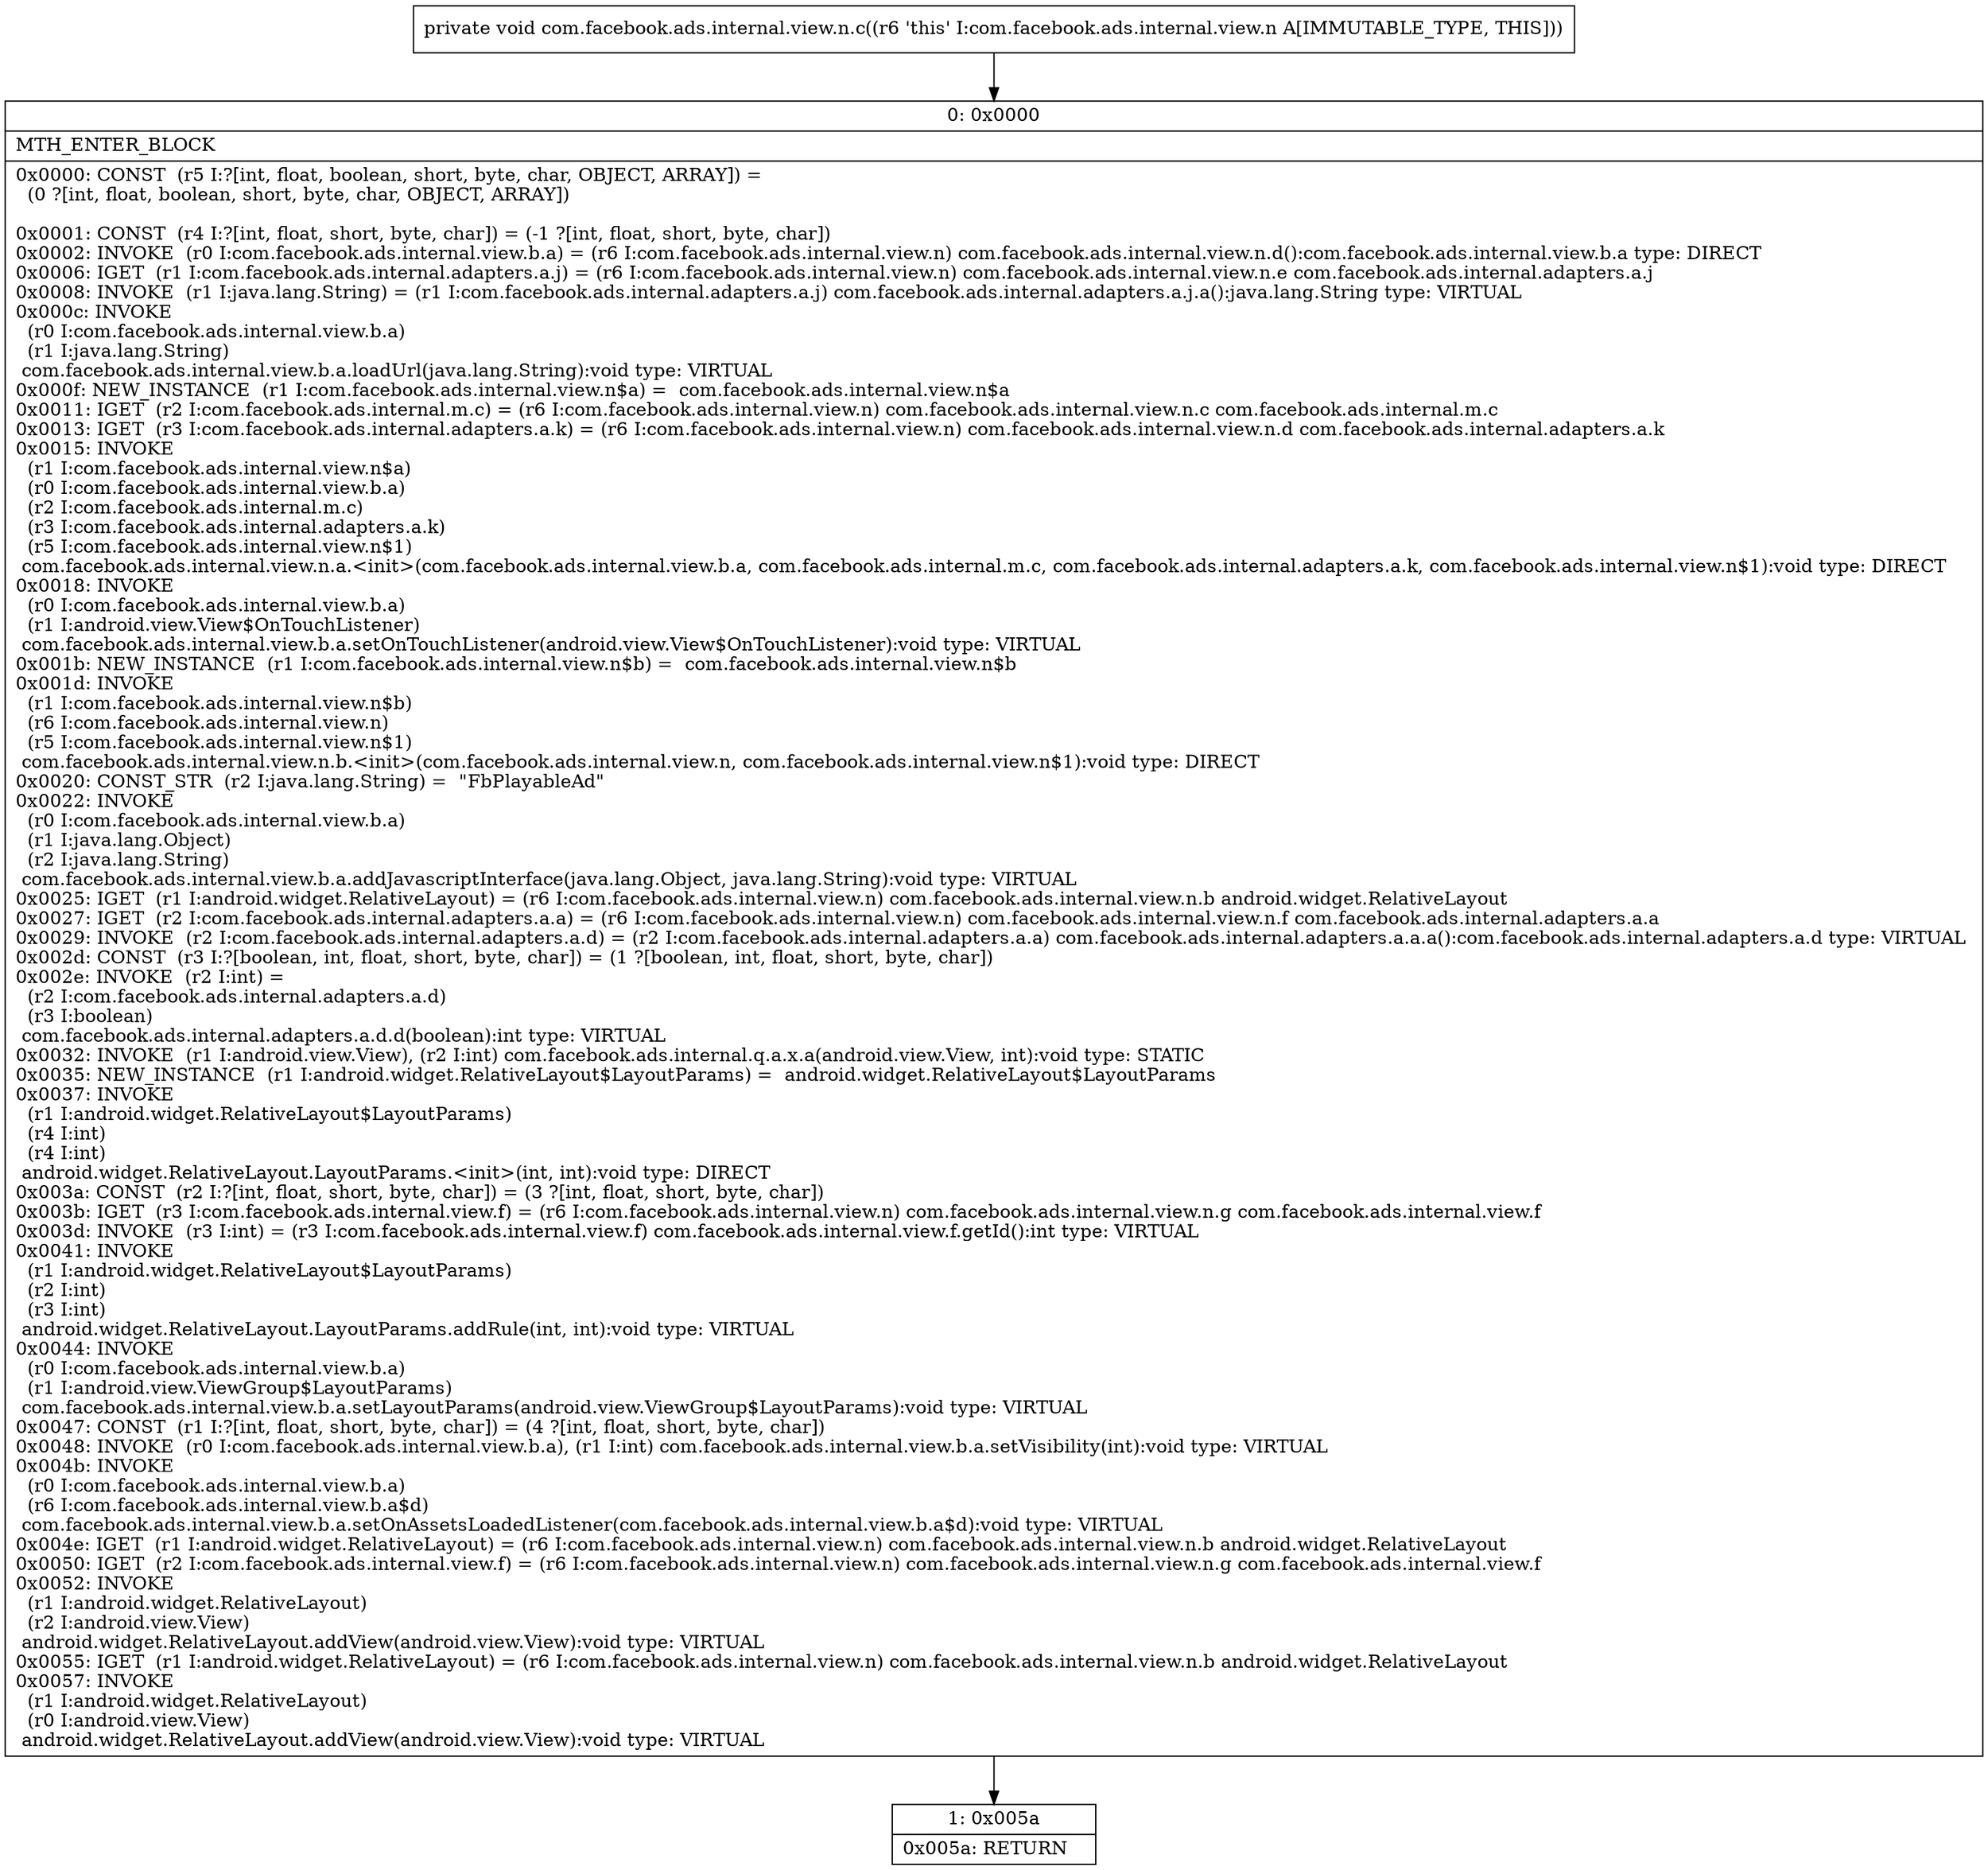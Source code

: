 digraph "CFG forcom.facebook.ads.internal.view.n.c()V" {
Node_0 [shape=record,label="{0\:\ 0x0000|MTH_ENTER_BLOCK\l|0x0000: CONST  (r5 I:?[int, float, boolean, short, byte, char, OBJECT, ARRAY]) = \l  (0 ?[int, float, boolean, short, byte, char, OBJECT, ARRAY])\l \l0x0001: CONST  (r4 I:?[int, float, short, byte, char]) = (\-1 ?[int, float, short, byte, char]) \l0x0002: INVOKE  (r0 I:com.facebook.ads.internal.view.b.a) = (r6 I:com.facebook.ads.internal.view.n) com.facebook.ads.internal.view.n.d():com.facebook.ads.internal.view.b.a type: DIRECT \l0x0006: IGET  (r1 I:com.facebook.ads.internal.adapters.a.j) = (r6 I:com.facebook.ads.internal.view.n) com.facebook.ads.internal.view.n.e com.facebook.ads.internal.adapters.a.j \l0x0008: INVOKE  (r1 I:java.lang.String) = (r1 I:com.facebook.ads.internal.adapters.a.j) com.facebook.ads.internal.adapters.a.j.a():java.lang.String type: VIRTUAL \l0x000c: INVOKE  \l  (r0 I:com.facebook.ads.internal.view.b.a)\l  (r1 I:java.lang.String)\l com.facebook.ads.internal.view.b.a.loadUrl(java.lang.String):void type: VIRTUAL \l0x000f: NEW_INSTANCE  (r1 I:com.facebook.ads.internal.view.n$a) =  com.facebook.ads.internal.view.n$a \l0x0011: IGET  (r2 I:com.facebook.ads.internal.m.c) = (r6 I:com.facebook.ads.internal.view.n) com.facebook.ads.internal.view.n.c com.facebook.ads.internal.m.c \l0x0013: IGET  (r3 I:com.facebook.ads.internal.adapters.a.k) = (r6 I:com.facebook.ads.internal.view.n) com.facebook.ads.internal.view.n.d com.facebook.ads.internal.adapters.a.k \l0x0015: INVOKE  \l  (r1 I:com.facebook.ads.internal.view.n$a)\l  (r0 I:com.facebook.ads.internal.view.b.a)\l  (r2 I:com.facebook.ads.internal.m.c)\l  (r3 I:com.facebook.ads.internal.adapters.a.k)\l  (r5 I:com.facebook.ads.internal.view.n$1)\l com.facebook.ads.internal.view.n.a.\<init\>(com.facebook.ads.internal.view.b.a, com.facebook.ads.internal.m.c, com.facebook.ads.internal.adapters.a.k, com.facebook.ads.internal.view.n$1):void type: DIRECT \l0x0018: INVOKE  \l  (r0 I:com.facebook.ads.internal.view.b.a)\l  (r1 I:android.view.View$OnTouchListener)\l com.facebook.ads.internal.view.b.a.setOnTouchListener(android.view.View$OnTouchListener):void type: VIRTUAL \l0x001b: NEW_INSTANCE  (r1 I:com.facebook.ads.internal.view.n$b) =  com.facebook.ads.internal.view.n$b \l0x001d: INVOKE  \l  (r1 I:com.facebook.ads.internal.view.n$b)\l  (r6 I:com.facebook.ads.internal.view.n)\l  (r5 I:com.facebook.ads.internal.view.n$1)\l com.facebook.ads.internal.view.n.b.\<init\>(com.facebook.ads.internal.view.n, com.facebook.ads.internal.view.n$1):void type: DIRECT \l0x0020: CONST_STR  (r2 I:java.lang.String) =  \"FbPlayableAd\" \l0x0022: INVOKE  \l  (r0 I:com.facebook.ads.internal.view.b.a)\l  (r1 I:java.lang.Object)\l  (r2 I:java.lang.String)\l com.facebook.ads.internal.view.b.a.addJavascriptInterface(java.lang.Object, java.lang.String):void type: VIRTUAL \l0x0025: IGET  (r1 I:android.widget.RelativeLayout) = (r6 I:com.facebook.ads.internal.view.n) com.facebook.ads.internal.view.n.b android.widget.RelativeLayout \l0x0027: IGET  (r2 I:com.facebook.ads.internal.adapters.a.a) = (r6 I:com.facebook.ads.internal.view.n) com.facebook.ads.internal.view.n.f com.facebook.ads.internal.adapters.a.a \l0x0029: INVOKE  (r2 I:com.facebook.ads.internal.adapters.a.d) = (r2 I:com.facebook.ads.internal.adapters.a.a) com.facebook.ads.internal.adapters.a.a.a():com.facebook.ads.internal.adapters.a.d type: VIRTUAL \l0x002d: CONST  (r3 I:?[boolean, int, float, short, byte, char]) = (1 ?[boolean, int, float, short, byte, char]) \l0x002e: INVOKE  (r2 I:int) = \l  (r2 I:com.facebook.ads.internal.adapters.a.d)\l  (r3 I:boolean)\l com.facebook.ads.internal.adapters.a.d.d(boolean):int type: VIRTUAL \l0x0032: INVOKE  (r1 I:android.view.View), (r2 I:int) com.facebook.ads.internal.q.a.x.a(android.view.View, int):void type: STATIC \l0x0035: NEW_INSTANCE  (r1 I:android.widget.RelativeLayout$LayoutParams) =  android.widget.RelativeLayout$LayoutParams \l0x0037: INVOKE  \l  (r1 I:android.widget.RelativeLayout$LayoutParams)\l  (r4 I:int)\l  (r4 I:int)\l android.widget.RelativeLayout.LayoutParams.\<init\>(int, int):void type: DIRECT \l0x003a: CONST  (r2 I:?[int, float, short, byte, char]) = (3 ?[int, float, short, byte, char]) \l0x003b: IGET  (r3 I:com.facebook.ads.internal.view.f) = (r6 I:com.facebook.ads.internal.view.n) com.facebook.ads.internal.view.n.g com.facebook.ads.internal.view.f \l0x003d: INVOKE  (r3 I:int) = (r3 I:com.facebook.ads.internal.view.f) com.facebook.ads.internal.view.f.getId():int type: VIRTUAL \l0x0041: INVOKE  \l  (r1 I:android.widget.RelativeLayout$LayoutParams)\l  (r2 I:int)\l  (r3 I:int)\l android.widget.RelativeLayout.LayoutParams.addRule(int, int):void type: VIRTUAL \l0x0044: INVOKE  \l  (r0 I:com.facebook.ads.internal.view.b.a)\l  (r1 I:android.view.ViewGroup$LayoutParams)\l com.facebook.ads.internal.view.b.a.setLayoutParams(android.view.ViewGroup$LayoutParams):void type: VIRTUAL \l0x0047: CONST  (r1 I:?[int, float, short, byte, char]) = (4 ?[int, float, short, byte, char]) \l0x0048: INVOKE  (r0 I:com.facebook.ads.internal.view.b.a), (r1 I:int) com.facebook.ads.internal.view.b.a.setVisibility(int):void type: VIRTUAL \l0x004b: INVOKE  \l  (r0 I:com.facebook.ads.internal.view.b.a)\l  (r6 I:com.facebook.ads.internal.view.b.a$d)\l com.facebook.ads.internal.view.b.a.setOnAssetsLoadedListener(com.facebook.ads.internal.view.b.a$d):void type: VIRTUAL \l0x004e: IGET  (r1 I:android.widget.RelativeLayout) = (r6 I:com.facebook.ads.internal.view.n) com.facebook.ads.internal.view.n.b android.widget.RelativeLayout \l0x0050: IGET  (r2 I:com.facebook.ads.internal.view.f) = (r6 I:com.facebook.ads.internal.view.n) com.facebook.ads.internal.view.n.g com.facebook.ads.internal.view.f \l0x0052: INVOKE  \l  (r1 I:android.widget.RelativeLayout)\l  (r2 I:android.view.View)\l android.widget.RelativeLayout.addView(android.view.View):void type: VIRTUAL \l0x0055: IGET  (r1 I:android.widget.RelativeLayout) = (r6 I:com.facebook.ads.internal.view.n) com.facebook.ads.internal.view.n.b android.widget.RelativeLayout \l0x0057: INVOKE  \l  (r1 I:android.widget.RelativeLayout)\l  (r0 I:android.view.View)\l android.widget.RelativeLayout.addView(android.view.View):void type: VIRTUAL \l}"];
Node_1 [shape=record,label="{1\:\ 0x005a|0x005a: RETURN   \l}"];
MethodNode[shape=record,label="{private void com.facebook.ads.internal.view.n.c((r6 'this' I:com.facebook.ads.internal.view.n A[IMMUTABLE_TYPE, THIS])) }"];
MethodNode -> Node_0;
Node_0 -> Node_1;
}


